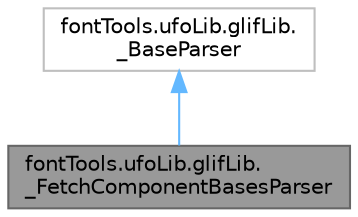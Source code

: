 digraph "fontTools.ufoLib.glifLib._FetchComponentBasesParser"
{
 // LATEX_PDF_SIZE
  bgcolor="transparent";
  edge [fontname=Helvetica,fontsize=10,labelfontname=Helvetica,labelfontsize=10];
  node [fontname=Helvetica,fontsize=10,shape=box,height=0.2,width=0.4];
  Node1 [id="Node000001",label="fontTools.ufoLib.glifLib.\l_FetchComponentBasesParser",height=0.2,width=0.4,color="gray40", fillcolor="grey60", style="filled", fontcolor="black",tooltip=" "];
  Node2 -> Node1 [id="edge1_Node000001_Node000002",dir="back",color="steelblue1",style="solid",tooltip=" "];
  Node2 [id="Node000002",label="fontTools.ufoLib.glifLib.\l_BaseParser",height=0.2,width=0.4,color="grey75", fillcolor="white", style="filled",URL="$d1/d12/classfontTools_1_1ufoLib_1_1glifLib_1_1__BaseParser.html",tooltip=" "];
}
